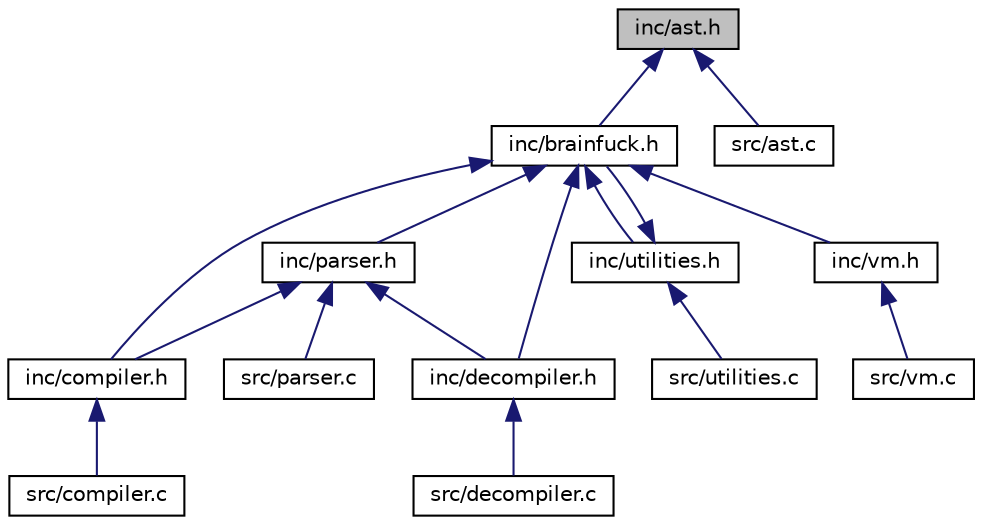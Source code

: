 digraph "inc/ast.h"
{
 // LATEX_PDF_SIZE
  edge [fontname="Helvetica",fontsize="10",labelfontname="Helvetica",labelfontsize="10"];
  node [fontname="Helvetica",fontsize="10",shape=record];
  Node1 [label="inc/ast.h",height=0.2,width=0.4,color="black", fillcolor="grey75", style="filled", fontcolor="black",tooltip="Module implémentant la structure de données 'Arbre Abstrait de Syntaxe' (AST)."];
  Node1 -> Node2 [dir="back",color="midnightblue",fontsize="10",style="solid",fontname="Helvetica"];
  Node2 [label="inc/brainfuck.h",height=0.2,width=0.4,color="black", fillcolor="white", style="filled",URL="$brainfuck_8h.html",tooltip="En-tête de l'interpréteur Brainfuck."];
  Node2 -> Node3 [dir="back",color="midnightblue",fontsize="10",style="solid",fontname="Helvetica"];
  Node3 [label="inc/compiler.h",height=0.2,width=0.4,color="black", fillcolor="white", style="filled",URL="$compiler_8h.html",tooltip="Module implémentant la compilation de programmes Brainfuck."];
  Node3 -> Node4 [dir="back",color="midnightblue",fontsize="10",style="solid",fontname="Helvetica"];
  Node4 [label="src/compiler.c",height=0.2,width=0.4,color="black", fillcolor="white", style="filled",URL="$compiler_8c.html",tooltip="Module implémentant la compilation de programmes Brainfuck."];
  Node2 -> Node5 [dir="back",color="midnightblue",fontsize="10",style="solid",fontname="Helvetica"];
  Node5 [label="inc/decompiler.h",height=0.2,width=0.4,color="black", fillcolor="white", style="filled",URL="$decompiler_8h.html",tooltip="Module implémentant la décompilation de bytecode ou d'arbres de syntaxe abstraite de programmes Brain..."];
  Node5 -> Node6 [dir="back",color="midnightblue",fontsize="10",style="solid",fontname="Helvetica"];
  Node6 [label="src/decompiler.c",height=0.2,width=0.4,color="black", fillcolor="white", style="filled",URL="$decompiler_8c.html",tooltip="Module implémentant la décompilation de bytecode ou d'arbres de syntaxe abstraite de programmes Brain..."];
  Node2 -> Node7 [dir="back",color="midnightblue",fontsize="10",style="solid",fontname="Helvetica"];
  Node7 [label="inc/parser.h",height=0.2,width=0.4,color="black", fillcolor="white", style="filled",URL="$parser_8h.html",tooltip="Module implémentant des fonctions liées à l'analyseur."];
  Node7 -> Node3 [dir="back",color="midnightblue",fontsize="10",style="solid",fontname="Helvetica"];
  Node7 -> Node5 [dir="back",color="midnightblue",fontsize="10",style="solid",fontname="Helvetica"];
  Node7 -> Node8 [dir="back",color="midnightblue",fontsize="10",style="solid",fontname="Helvetica"];
  Node8 [label="src/parser.c",height=0.2,width=0.4,color="black", fillcolor="white", style="filled",URL="$parser_8c.html",tooltip="Module implémentant des fonctions liées à l'analyseur."];
  Node2 -> Node9 [dir="back",color="midnightblue",fontsize="10",style="solid",fontname="Helvetica"];
  Node9 [label="inc/utilities.h",height=0.2,width=0.4,color="black", fillcolor="white", style="filled",URL="$utilities_8h.html",tooltip="Module implémentant des fonctions utilitaires pour le programme."];
  Node9 -> Node2 [dir="back",color="midnightblue",fontsize="10",style="solid",fontname="Helvetica"];
  Node9 -> Node10 [dir="back",color="midnightblue",fontsize="10",style="solid",fontname="Helvetica"];
  Node10 [label="src/utilities.c",height=0.2,width=0.4,color="black", fillcolor="white", style="filled",URL="$utilities_8c.html",tooltip="Module implémentant des fonctions utilitaires pour le programme."];
  Node2 -> Node11 [dir="back",color="midnightblue",fontsize="10",style="solid",fontname="Helvetica"];
  Node11 [label="inc/vm.h",height=0.2,width=0.4,color="black", fillcolor="white", style="filled",URL="$vm_8h.html",tooltip="Module implémentant la machine virtuelle de l'interpréteur Brainfuck."];
  Node11 -> Node12 [dir="back",color="midnightblue",fontsize="10",style="solid",fontname="Helvetica"];
  Node12 [label="src/vm.c",height=0.2,width=0.4,color="black", fillcolor="white", style="filled",URL="$vm_8c.html",tooltip="Module implémentant la machine virtuelle de l'interpréteur Brainfuck."];
  Node1 -> Node13 [dir="back",color="midnightblue",fontsize="10",style="solid",fontname="Helvetica"];
  Node13 [label="src/ast.c",height=0.2,width=0.4,color="black", fillcolor="white", style="filled",URL="$ast_8c.html",tooltip="Module implémentant la structure de données 'Arbre Abstrait de Syntaxe' (AST)."];
}
